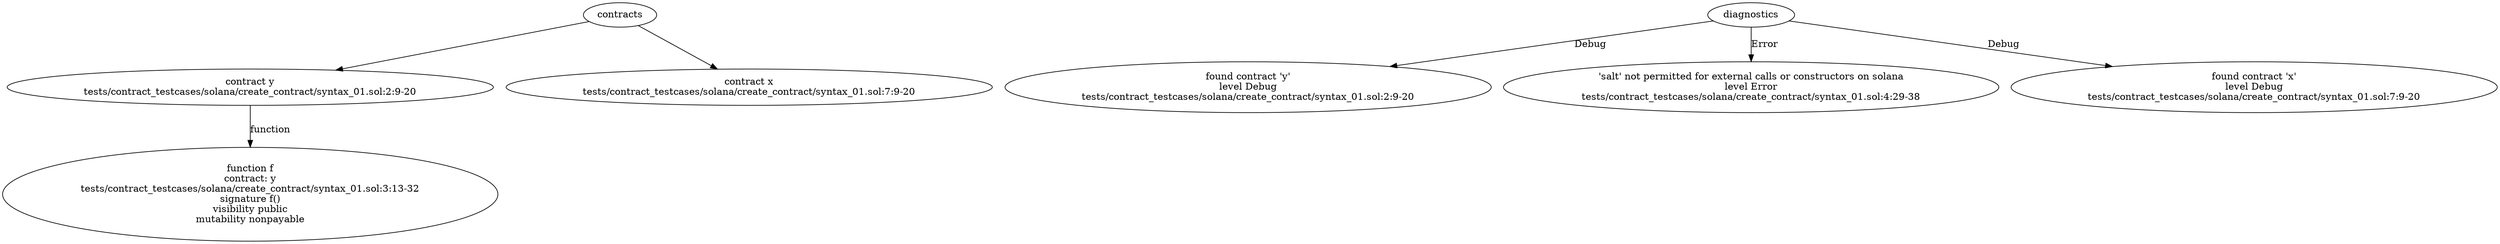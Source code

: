 strict digraph "tests/contract_testcases/solana/create_contract/syntax_01.sol" {
	contract [label="contract y\ntests/contract_testcases/solana/create_contract/syntax_01.sol:2:9-20"]
	f [label="function f\ncontract: y\ntests/contract_testcases/solana/create_contract/syntax_01.sol:3:13-32\nsignature f()\nvisibility public\nmutability nonpayable"]
	contract_4 [label="contract x\ntests/contract_testcases/solana/create_contract/syntax_01.sol:7:9-20"]
	diagnostic [label="found contract 'y'\nlevel Debug\ntests/contract_testcases/solana/create_contract/syntax_01.sol:2:9-20"]
	diagnostic_7 [label="'salt' not permitted for external calls or constructors on solana\nlevel Error\ntests/contract_testcases/solana/create_contract/syntax_01.sol:4:29-38"]
	diagnostic_8 [label="found contract 'x'\nlevel Debug\ntests/contract_testcases/solana/create_contract/syntax_01.sol:7:9-20"]
	contracts -> contract
	contract -> f [label="function"]
	contracts -> contract_4
	diagnostics -> diagnostic [label="Debug"]
	diagnostics -> diagnostic_7 [label="Error"]
	diagnostics -> diagnostic_8 [label="Debug"]
}
